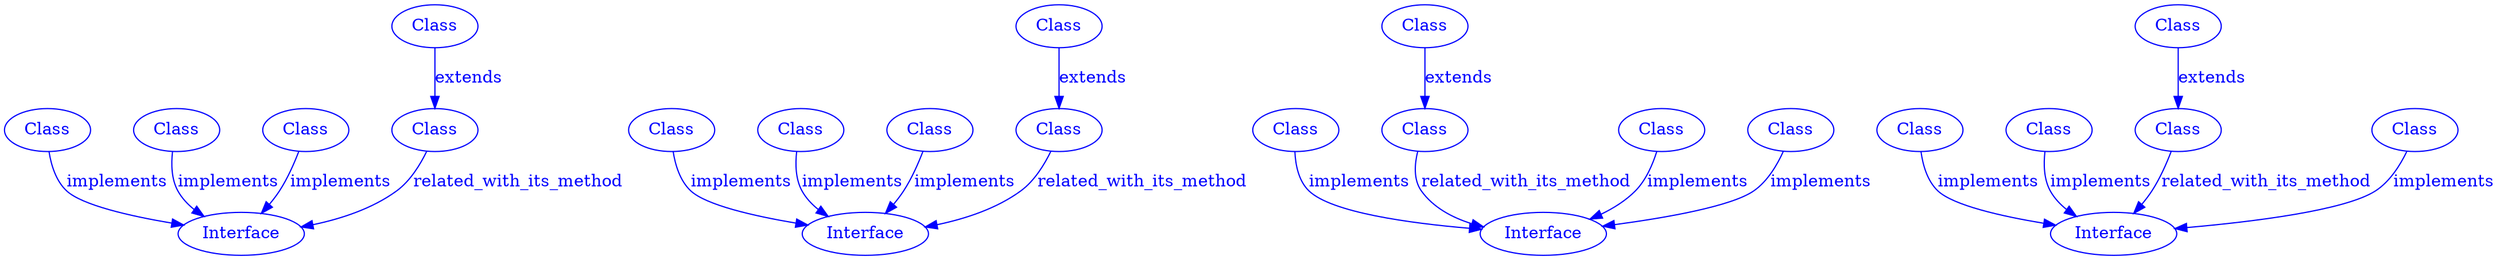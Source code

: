 
digraph SubdueGraph {
  110 [label="Interface",color=blue,fontcolor=blue];
  299 [label="Class",color=blue,fontcolor=blue];
  343 [label="Class",color=blue,fontcolor=blue];
  372 [label="Class",color=blue,fontcolor=blue];
  381 [label="Class",color=blue,fontcolor=blue];
  453 [label="Class",color=blue,fontcolor=blue];
  299 -> 110 [label="implements",color=blue,fontcolor=blue];
  343 -> 453 [label="extends",color=blue,fontcolor=blue];
  372 -> 110 [label="implements",color=blue,fontcolor=blue];
  381 -> 110 [label="implements",color=blue,fontcolor=blue];
  453 -> 110 [label="related_with_its_method",color=blue,fontcolor=blue];
  164 [label="Class",color=blue,fontcolor=blue];
  230 [label="Interface",color=blue,fontcolor=blue];
  235 [label="Class",color=blue,fontcolor=blue];
  385 [label="Class",color=blue,fontcolor=blue];
  394 [label="Class",color=blue,fontcolor=blue];
  423 [label="Class",color=blue,fontcolor=blue];
  164 -> 230 [label="implements",color=blue,fontcolor=blue];
  235 -> 230 [label="implements",color=blue,fontcolor=blue];
  385 -> 230 [label="implements",color=blue,fontcolor=blue];
  394 -> 423 [label="extends",color=blue,fontcolor=blue];
  423 -> 230 [label="related_with_its_method",color=blue,fontcolor=blue];
  5 [label="Class",color=blue,fontcolor=blue];
  44 [label="Interface",color=blue,fontcolor=blue];
  106 [label="Class",color=blue,fontcolor=blue];
  217 [label="Class",color=blue,fontcolor=blue];
  259 [label="Class",color=blue,fontcolor=blue];
  452 [label="Class",color=blue,fontcolor=blue];
  5 -> 44 [label="implements",color=blue,fontcolor=blue];
  217 -> 44 [label="implements",color=blue,fontcolor=blue];
  259 -> 44 [label="implements",color=blue,fontcolor=blue];
  452 -> 106 [label="extends",color=blue,fontcolor=blue];
  106 -> 44 [label="related_with_its_method",color=blue,fontcolor=blue];
  73 [label="Class",color=blue,fontcolor=blue];
  140 [label="Interface",color=blue,fontcolor=blue];
  185 [label="Class",color=blue,fontcolor=blue];
  194 [label="Class",color=blue,fontcolor=blue];
  199 [label="Class",color=blue,fontcolor=blue];
  273 [label="Class",color=blue,fontcolor=blue];
  73 -> 140 [label="implements",color=blue,fontcolor=blue];
  185 -> 140 [label="implements",color=blue,fontcolor=blue];
  194 -> 199 [label="extends",color=blue,fontcolor=blue];
  273 -> 140 [label="implements",color=blue,fontcolor=blue];
  199 -> 140 [label="related_with_its_method",color=blue,fontcolor=blue];
}
